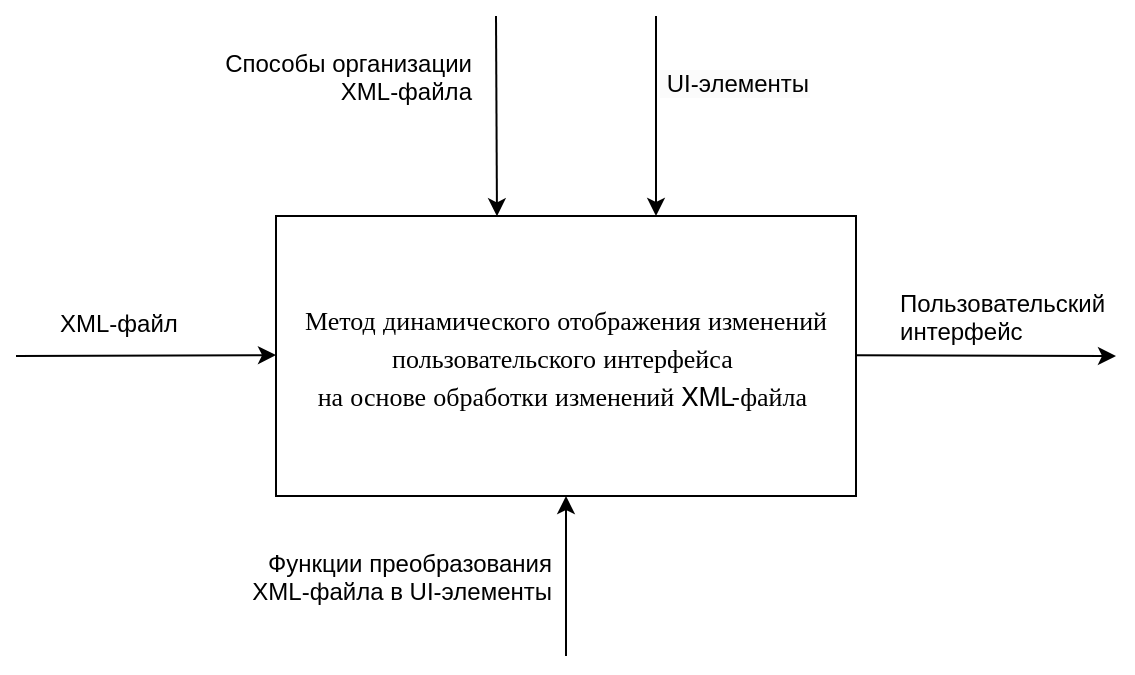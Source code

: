 <mxfile version="24.2.5" type="device">
  <diagram name="Страница — 1" id="Ou5YqU9I5GIWG1rQ86Oa">
    <mxGraphModel dx="1036" dy="681" grid="1" gridSize="10" guides="1" tooltips="1" connect="1" arrows="1" fold="1" page="1" pageScale="1" pageWidth="827" pageHeight="1169" math="0" shadow="0">
      <root>
        <mxCell id="0" />
        <mxCell id="1" parent="0" />
        <mxCell id="_BXrPQM5QVvsjpZzXnrJ-1" value="&lt;p style=&quot;margin: 0px; font-variant-numeric: normal; font-variant-east-asian: normal; font-variant-alternates: normal; font-kerning: auto; font-optical-sizing: auto; font-feature-settings: normal; font-variation-settings: normal; font-variant-position: normal; font-stretch: normal; font-size: 13px; line-height: normal; font-family: &amp;quot;Helvetica Neue&amp;quot;;&quot; class=&quot;p1&quot;&gt;Метод динамического отображения изменений пользовательского интерфейса&amp;nbsp;&lt;/p&gt;&lt;p style=&quot;margin: 0px; font-variant-numeric: normal; font-variant-east-asian: normal; font-variant-alternates: normal; font-kerning: auto; font-optical-sizing: auto; font-feature-settings: normal; font-variation-settings: normal; font-variant-position: normal; font-stretch: normal; font-size: 13px; line-height: normal; font-family: &amp;quot;Helvetica Neue&amp;quot;;&quot; class=&quot;p1&quot;&gt;на основе обработки изменений XML-файла&lt;span class=&quot;Apple-converted-space&quot;&gt;&amp;nbsp;&lt;/span&gt;&lt;/p&gt;" style="rounded=0;whiteSpace=wrap;html=1;align=center;" vertex="1" parent="1">
          <mxGeometry x="290" y="260" width="290" height="140" as="geometry" />
        </mxCell>
        <mxCell id="_BXrPQM5QVvsjpZzXnrJ-2" value="" style="endArrow=classic;html=1;rounded=0;entryX=-0.007;entryY=0.429;entryDx=0;entryDy=0;entryPerimeter=0;" edge="1" parent="1">
          <mxGeometry width="50" height="50" relative="1" as="geometry">
            <mxPoint x="160" y="330" as="sourcePoint" />
            <mxPoint x="290" y="329.56" as="targetPoint" />
          </mxGeometry>
        </mxCell>
        <mxCell id="_BXrPQM5QVvsjpZzXnrJ-3" value="Пользовательский&amp;nbsp;&lt;div&gt;интерфейс&lt;/div&gt;" style="text;whiteSpace=wrap;html=1;align=left;" vertex="1" parent="1">
          <mxGeometry x="600" y="290" width="110" height="40" as="geometry" />
        </mxCell>
        <mxCell id="_BXrPQM5QVvsjpZzXnrJ-4" value="Способы организации&lt;div&gt;XML-файла&lt;/div&gt;" style="text;whiteSpace=wrap;html=1;align=right;" vertex="1" parent="1">
          <mxGeometry x="180" y="170" width="210" height="30" as="geometry" />
        </mxCell>
        <mxCell id="_BXrPQM5QVvsjpZzXnrJ-5" value="Функции преобразования&lt;div&gt;XML-файла в UI-элементы&lt;/div&gt;" style="text;whiteSpace=wrap;html=1;align=right;" vertex="1" parent="1">
          <mxGeometry x="260" y="420" width="170" height="40" as="geometry" />
        </mxCell>
        <mxCell id="_BXrPQM5QVvsjpZzXnrJ-6" value="XML-файл" style="text;whiteSpace=wrap;html=1;" vertex="1" parent="1">
          <mxGeometry x="180" y="300" width="70" height="30" as="geometry" />
        </mxCell>
        <mxCell id="_BXrPQM5QVvsjpZzXnrJ-7" value="&lt;span style=&quot;color: rgb(0, 0, 0); font-family: Helvetica; font-size: 12px; font-style: normal; font-variant-ligatures: normal; font-variant-caps: normal; font-weight: 400; letter-spacing: normal; orphans: 2; text-align: left; text-indent: 0px; text-transform: none; widows: 2; word-spacing: 0px; -webkit-text-stroke-width: 0px; white-space: normal; background-color: rgb(251, 251, 251); text-decoration-thickness: initial; text-decoration-style: initial; text-decoration-color: initial; display: inline !important; float: none;&quot;&gt;&amp;nbsp;UI-элементы&lt;/span&gt;" style="text;whiteSpace=wrap;html=1;" vertex="1" parent="1">
          <mxGeometry x="480" y="180" width="90" height="30" as="geometry" />
        </mxCell>
        <mxCell id="_BXrPQM5QVvsjpZzXnrJ-8" value="" style="endArrow=classic;html=1;rounded=0;entryX=0.381;entryY=0.001;entryDx=0;entryDy=0;entryPerimeter=0;" edge="1" parent="1" target="_BXrPQM5QVvsjpZzXnrJ-1">
          <mxGeometry width="50" height="50" relative="1" as="geometry">
            <mxPoint x="400" y="160" as="sourcePoint" />
            <mxPoint x="450" y="310" as="targetPoint" />
          </mxGeometry>
        </mxCell>
        <mxCell id="_BXrPQM5QVvsjpZzXnrJ-9" value="" style="endArrow=classic;html=1;rounded=0;entryX=0.381;entryY=0.001;entryDx=0;entryDy=0;entryPerimeter=0;" edge="1" parent="1">
          <mxGeometry width="50" height="50" relative="1" as="geometry">
            <mxPoint x="480" y="160" as="sourcePoint" />
            <mxPoint x="480" y="260" as="targetPoint" />
          </mxGeometry>
        </mxCell>
        <mxCell id="_BXrPQM5QVvsjpZzXnrJ-10" value="" style="endArrow=classic;html=1;rounded=0;entryX=0.5;entryY=1;entryDx=0;entryDy=0;" edge="1" parent="1" target="_BXrPQM5QVvsjpZzXnrJ-1">
          <mxGeometry width="50" height="50" relative="1" as="geometry">
            <mxPoint x="435" y="480" as="sourcePoint" />
            <mxPoint x="450" y="510" as="targetPoint" />
          </mxGeometry>
        </mxCell>
        <mxCell id="_BXrPQM5QVvsjpZzXnrJ-11" value="" style="endArrow=classic;html=1;rounded=0;startArrow=none;startFill=0;endFill=1;" edge="1" parent="1">
          <mxGeometry width="50" height="50" relative="1" as="geometry">
            <mxPoint x="580" y="329.67" as="sourcePoint" />
            <mxPoint x="710" y="330" as="targetPoint" />
          </mxGeometry>
        </mxCell>
      </root>
    </mxGraphModel>
  </diagram>
</mxfile>
